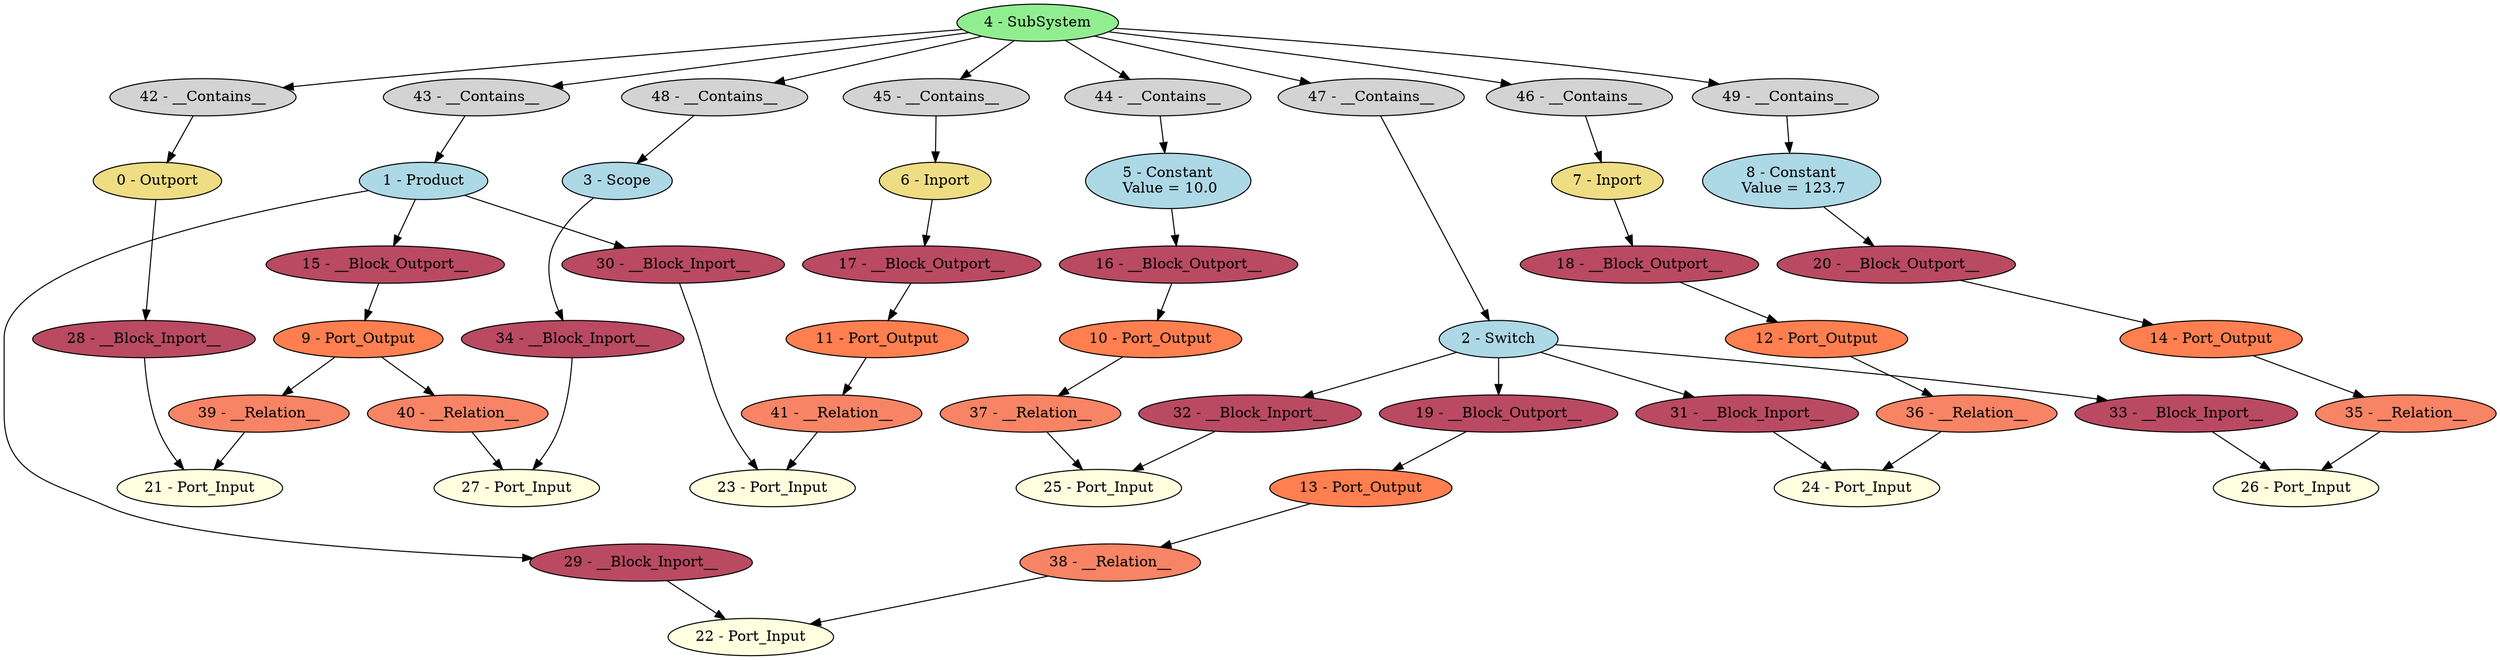 digraph HDeadBlock1_opt {
"0 - Outport" [style=filled, fillcolor=lightgoldenrod];
"1 - Product" [style=filled, fillcolor=lightblue];
"2 - Switch" [style=filled, fillcolor=lightblue];
"3 - Scope" [style=filled, fillcolor=lightblue];
"4 - SubSystem" [style=filled, fillcolor=lightgreen];
"5 - Constant\n Value = 10.0" [style=filled, fillcolor=lightblue];
"6 - Inport" [style=filled, fillcolor=lightgoldenrod];
"7 - Inport" [style=filled, fillcolor=lightgoldenrod];
"8 - Constant\n Value = 123.7" [style=filled, fillcolor=lightblue];
"9 - Port_Output" [style=filled, fillcolor=coral];
"10 - Port_Output" [style=filled, fillcolor=coral];
"11 - Port_Output" [style=filled, fillcolor=coral];
"12 - Port_Output" [style=filled, fillcolor=coral];
"13 - Port_Output" [style=filled, fillcolor=coral];
"14 - Port_Output" [style=filled, fillcolor=coral];
"15 - __Block_Outport__" [style=filled, fillcolor="#b94a62"];
"16 - __Block_Outport__" [style=filled, fillcolor="#b94a62"];
"17 - __Block_Outport__" [style=filled, fillcolor="#b94a62"];
"18 - __Block_Outport__" [style=filled, fillcolor="#b94a62"];
"19 - __Block_Outport__" [style=filled, fillcolor="#b94a62"];
"20 - __Block_Outport__" [style=filled, fillcolor="#b94a62"];
"21 - Port_Input" [style=filled, fillcolor=lightyellow];
"22 - Port_Input" [style=filled, fillcolor=lightyellow];
"23 - Port_Input" [style=filled, fillcolor=lightyellow];
"24 - Port_Input" [style=filled, fillcolor=lightyellow];
"25 - Port_Input" [style=filled, fillcolor=lightyellow];
"26 - Port_Input" [style=filled, fillcolor=lightyellow];
"27 - Port_Input" [style=filled, fillcolor=lightyellow];
"28 - __Block_Inport__" [style=filled, fillcolor="#b94a62"];
"29 - __Block_Inport__" [style=filled, fillcolor="#b94a62"];
"30 - __Block_Inport__" [style=filled, fillcolor="#b94a62"];
"31 - __Block_Inport__" [style=filled, fillcolor="#b94a62"];
"32 - __Block_Inport__" [style=filled, fillcolor="#b94a62"];
"33 - __Block_Inport__" [style=filled, fillcolor="#b94a62"];
"34 - __Block_Inport__" [style=filled, fillcolor="#b94a62"];
"35 - __Relation__" [style=filled, fillcolor="#f78465"];
"36 - __Relation__" [style=filled, fillcolor="#f78465"];
"37 - __Relation__" [style=filled, fillcolor="#f78465"];
"38 - __Relation__" [style=filled, fillcolor="#f78465"];
"39 - __Relation__" [style=filled, fillcolor="#f78465"];
"40 - __Relation__" [style=filled, fillcolor="#f78465"];
"41 - __Relation__" [style=filled, fillcolor="#f78465"];
"42 - __Contains__" [style=filled, fillcolor=lightgray];
"43 - __Contains__" [style=filled, fillcolor=lightgray];
"44 - __Contains__" [style=filled, fillcolor=lightgray];
"45 - __Contains__" [style=filled, fillcolor=lightgray];
"46 - __Contains__" [style=filled, fillcolor=lightgray];
"47 - __Contains__" [style=filled, fillcolor=lightgray];
"48 - __Contains__" [style=filled, fillcolor=lightgray];
"49 - __Contains__" [style=filled, fillcolor=lightgray];
"1 - Product" -> "15 - __Block_Outport__";
"2 - Switch" -> "19 - __Block_Outport__";
"4 - SubSystem" -> "49 - __Contains__";
"4 - SubSystem" -> "48 - __Contains__";
"4 - SubSystem" -> "47 - __Contains__";
"4 - SubSystem" -> "46 - __Contains__";
"4 - SubSystem" -> "45 - __Contains__";
"4 - SubSystem" -> "44 - __Contains__";
"4 - SubSystem" -> "43 - __Contains__";
"4 - SubSystem" -> "42 - __Contains__";
"5 - Constant\n Value = 10.0" -> "16 - __Block_Outport__";
"6 - Inport" -> "17 - __Block_Outport__";
"7 - Inport" -> "18 - __Block_Outport__";
"8 - Constant\n Value = 123.7" -> "20 - __Block_Outport__";
"9 - Port_Output" -> "40 - __Relation__";
"9 - Port_Output" -> "39 - __Relation__";
"10 - Port_Output" -> "37 - __Relation__";
"11 - Port_Output" -> "41 - __Relation__";
"12 - Port_Output" -> "36 - __Relation__";
"13 - Port_Output" -> "38 - __Relation__";
"14 - Port_Output" -> "35 - __Relation__";
"15 - __Block_Outport__" -> "9 - Port_Output";
"16 - __Block_Outport__" -> "10 - Port_Output";
"17 - __Block_Outport__" -> "11 - Port_Output";
"18 - __Block_Outport__" -> "12 - Port_Output";
"19 - __Block_Outport__" -> "13 - Port_Output";
"20 - __Block_Outport__" -> "14 - Port_Output";
"28 - __Block_Inport__" -> "21 - Port_Input";
"29 - __Block_Inport__" -> "22 - Port_Input";
"30 - __Block_Inport__" -> "23 - Port_Input";
"31 - __Block_Inport__" -> "24 - Port_Input";
"32 - __Block_Inport__" -> "25 - Port_Input";
"33 - __Block_Inport__" -> "26 - Port_Input";
"34 - __Block_Inport__" -> "27 - Port_Input";
"0 - Outport" -> "28 - __Block_Inport__";
"1 - Product" -> "29 - __Block_Inport__";
"1 - Product" -> "30 - __Block_Inport__";
"2 - Switch" -> "31 - __Block_Inport__";
"2 - Switch" -> "32 - __Block_Inport__";
"2 - Switch" -> "33 - __Block_Inport__";
"3 - Scope" -> "34 - __Block_Inport__";
"35 - __Relation__" -> "26 - Port_Input";
"36 - __Relation__" -> "24 - Port_Input";
"37 - __Relation__" -> "25 - Port_Input";
"38 - __Relation__" -> "22 - Port_Input";
"39 - __Relation__" -> "21 - Port_Input";
"40 - __Relation__" -> "27 - Port_Input";
"41 - __Relation__" -> "23 - Port_Input";
"42 - __Contains__" -> "0 - Outport";
"43 - __Contains__" -> "1 - Product";
"44 - __Contains__" -> "5 - Constant\n Value = 10.0";
"45 - __Contains__" -> "6 - Inport";
"46 - __Contains__" -> "7 - Inport";
"47 - __Contains__" -> "2 - Switch";
"48 - __Contains__" -> "3 - Scope";
"49 - __Contains__" -> "8 - Constant\n Value = 123.7";
}
